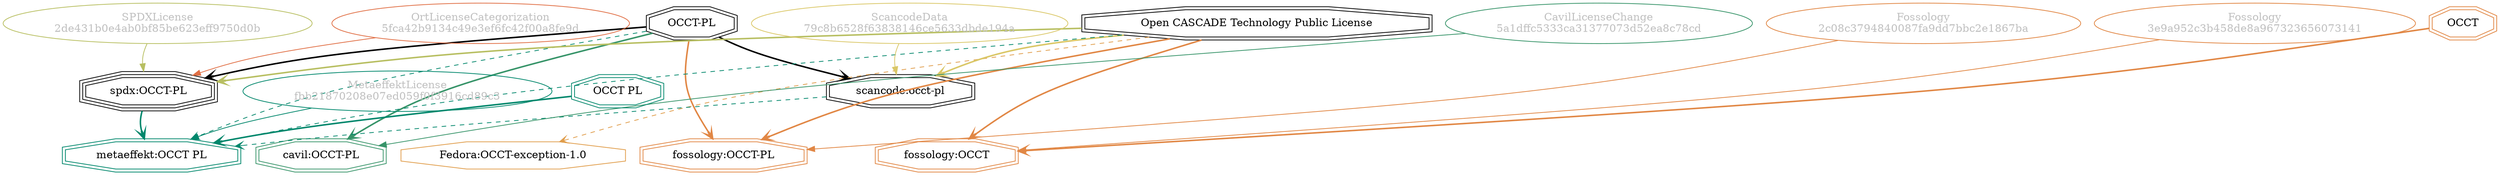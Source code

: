 strict digraph {
    node [shape=box];
    graph [splines=curved];
    3217 [label="SPDXLicense\n2de431b0e4ab0bf85be623eff9750d0b"
         ,fontcolor=gray
         ,color="#b8bf62"
         ,fillcolor="beige;1"
         ,shape=ellipse];
    3218 [label="spdx:OCCT-PL"
         ,shape=tripleoctagon];
    3219 [label="OCCT-PL"
         ,shape=doubleoctagon];
    3220 [label="Open CASCADE Technology Public License"
         ,shape=doubleoctagon];
    8222 [label="Fedora:OCCT-exception-1.0"
         ,color="#e09d4b"
         ,shape=octagon];
    21026 [label="ScancodeData\n79c8b6528f63838146ce5633dbde194a"
          ,fontcolor=gray
          ,color="#dac767"
          ,fillcolor="beige;1"
          ,shape=ellipse];
    21027 [label="scancode:occt-pl"
          ,shape=doubleoctagon];
    27344 [label="Fossology\n3e9a952c3b458de8a967323656073141"
          ,fontcolor=gray
          ,color="#e18745"
          ,fillcolor="beige;1"
          ,shape=ellipse];
    27345 [label="fossology:OCCT"
          ,color="#e18745"
          ,shape=doubleoctagon];
    27346 [label=OCCT
          ,color="#e18745"
          ,shape=doubleoctagon];
    27901 [label="Fossology\n2c08c3794840087fa9dd7bbc2e1867ba"
          ,fontcolor=gray
          ,color="#e18745"
          ,fillcolor="beige;1"
          ,shape=ellipse];
    27902 [label="fossology:OCCT-PL"
          ,color="#e18745"
          ,shape=doubleoctagon];
    35114 [label="OrtLicenseCategorization\n5fca42b9134c49e3ef6fc42f00a8fe9d"
          ,fontcolor=gray
          ,color="#e06f45"
          ,fillcolor="beige;1"
          ,shape=ellipse];
    37287 [label="CavilLicenseChange\n5a1dffc5333ca31377073d52ea8c78cd"
          ,fontcolor=gray
          ,color="#379469"
          ,fillcolor="beige;1"
          ,shape=ellipse];
    37288 [label="cavil:OCCT-PL"
          ,color="#379469"
          ,shape=doubleoctagon];
    46868 [label="MetaeffektLicense\nfbb21870208e07ed059f0f3916cd89c3"
          ,fontcolor=gray
          ,color="#00876c"
          ,fillcolor="beige;1"
          ,shape=ellipse];
    46869 [label="metaeffekt:OCCT PL"
          ,color="#00876c"
          ,shape=doubleoctagon];
    46870 [label="OCCT PL"
          ,color="#00876c"
          ,shape=doubleoctagon];
    3217 -> 3218 [weight=0.5
                 ,color="#b8bf62"];
    3218 -> 46869 [style=bold
                  ,arrowhead=vee
                  ,weight=0.7
                  ,color="#00876c"];
    3219 -> 3218 [style=bold
                 ,arrowhead=vee
                 ,weight=0.7];
    3219 -> 21027 [style=bold
                  ,arrowhead=vee
                  ,weight=0.7];
    3219 -> 27902 [style=bold
                  ,arrowhead=vee
                  ,weight=0.7
                  ,color="#e18745"];
    3219 -> 37288 [style=bold
                  ,arrowhead=vee
                  ,weight=0.7
                  ,color="#379469"];
    3219 -> 37288 [style=bold
                  ,arrowhead=vee
                  ,weight=0.7
                  ,color="#379469"];
    3219 -> 46869 [style=dashed
                  ,arrowhead=vee
                  ,weight=0.5
                  ,color="#00876c"];
    3220 -> 3218 [style=bold
                 ,arrowhead=vee
                 ,weight=0.7
                 ,color="#b8bf62"];
    3220 -> 8222 [style=dashed
                 ,arrowhead=vee
                 ,weight=0.5
                 ,color="#e09d4b"];
    3220 -> 21027 [style=bold
                  ,arrowhead=vee
                  ,weight=0.7
                  ,color="#dac767"];
    3220 -> 27345 [style=bold
                  ,arrowhead=vee
                  ,weight=0.7
                  ,color="#e18745"];
    3220 -> 27902 [style=bold
                  ,arrowhead=vee
                  ,weight=0.7
                  ,color="#e18745"];
    3220 -> 46869 [style=dashed
                  ,arrowhead=vee
                  ,weight=0.5
                  ,color="#00876c"];
    21026 -> 21027 [weight=0.5
                   ,color="#dac767"];
    21027 -> 46869 [style=dashed
                   ,arrowhead=vee
                   ,weight=0.5
                   ,color="#00876c"];
    27344 -> 27345 [weight=0.5
                   ,color="#e18745"];
    27346 -> 27345 [style=bold
                   ,arrowhead=vee
                   ,weight=0.7
                   ,color="#e18745"];
    27901 -> 27902 [weight=0.5
                   ,color="#e18745"];
    35114 -> 3218 [weight=0.5
                  ,color="#e06f45"];
    37287 -> 37288 [weight=0.5
                   ,color="#379469"];
    46868 -> 46869 [weight=0.5
                   ,color="#00876c"];
    46870 -> 46869 [style=bold
                   ,arrowhead=vee
                   ,weight=0.7
                   ,color="#00876c"];
    46870 -> 46869 [style=bold
                   ,arrowhead=vee
                   ,weight=0.7
                   ,color="#00876c"];
}
